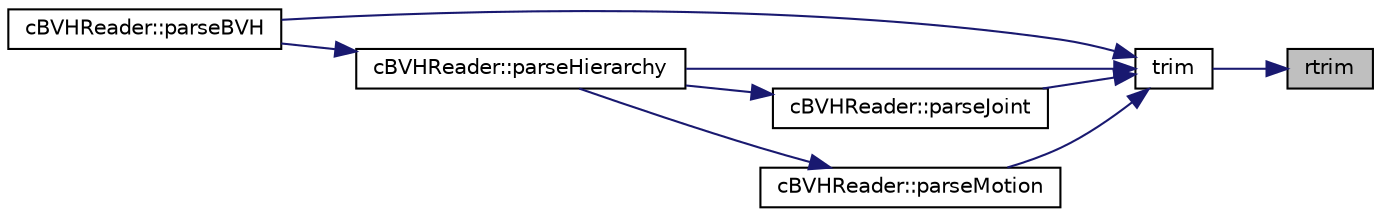 digraph "rtrim"
{
 // LATEX_PDF_SIZE
  edge [fontname="Helvetica",fontsize="10",labelfontname="Helvetica",labelfontsize="10"];
  node [fontname="Helvetica",fontsize="10",shape=record];
  rankdir="RL";
  Node1 [label="rtrim",height=0.2,width=0.4,color="black", fillcolor="grey75", style="filled", fontcolor="black",tooltip=" "];
  Node1 -> Node2 [dir="back",color="midnightblue",fontsize="10",style="solid",fontname="Helvetica"];
  Node2 [label="trim",height=0.2,width=0.4,color="black", fillcolor="white", style="filled",URL="$_b_v_h_reader_8h.html#a1fd5b09c2d05ba0c3530ce327b9bf1eb",tooltip=" "];
  Node2 -> Node3 [dir="back",color="midnightblue",fontsize="10",style="solid",fontname="Helvetica"];
  Node3 [label="cBVHReader::parseBVH",height=0.2,width=0.4,color="black", fillcolor="white", style="filled",URL="$classc_b_v_h_reader.html#a89e3c7df91fb99a0fd5e24980f94e2ee",tooltip=" "];
  Node2 -> Node4 [dir="back",color="midnightblue",fontsize="10",style="solid",fontname="Helvetica"];
  Node4 [label="cBVHReader::parseHierarchy",height=0.2,width=0.4,color="black", fillcolor="white", style="filled",URL="$classc_b_v_h_reader.html#a5a44348c38f297ba7f94f37bdd6b99da",tooltip=" "];
  Node4 -> Node3 [dir="back",color="midnightblue",fontsize="10",style="solid",fontname="Helvetica"];
  Node2 -> Node5 [dir="back",color="midnightblue",fontsize="10",style="solid",fontname="Helvetica"];
  Node5 [label="cBVHReader::parseJoint",height=0.2,width=0.4,color="black", fillcolor="white", style="filled",URL="$classc_b_v_h_reader.html#a73a8811de347bcb16c10ef2fa7dd878a",tooltip=" "];
  Node5 -> Node4 [dir="back",color="midnightblue",fontsize="10",style="solid",fontname="Helvetica"];
  Node2 -> Node6 [dir="back",color="midnightblue",fontsize="10",style="solid",fontname="Helvetica"];
  Node6 [label="cBVHReader::parseMotion",height=0.2,width=0.4,color="black", fillcolor="white", style="filled",URL="$classc_b_v_h_reader.html#a36235163c1e8c07e464e505f2e09343c",tooltip=" "];
  Node6 -> Node4 [dir="back",color="midnightblue",fontsize="10",style="solid",fontname="Helvetica"];
}

